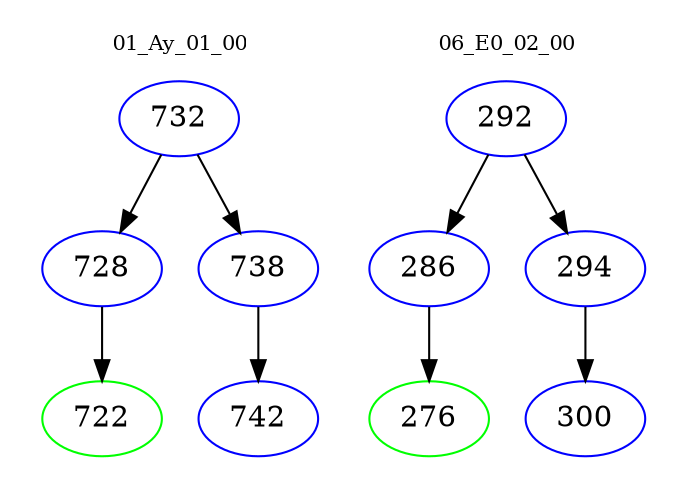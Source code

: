 digraph{
subgraph cluster_0 {
color = white
label = "01_Ay_01_00";
fontsize=10;
T0_732 [label="732", color="blue"]
T0_732 -> T0_728 [color="black"]
T0_728 [label="728", color="blue"]
T0_728 -> T0_722 [color="black"]
T0_722 [label="722", color="green"]
T0_732 -> T0_738 [color="black"]
T0_738 [label="738", color="blue"]
T0_738 -> T0_742 [color="black"]
T0_742 [label="742", color="blue"]
}
subgraph cluster_1 {
color = white
label = "06_E0_02_00";
fontsize=10;
T1_292 [label="292", color="blue"]
T1_292 -> T1_286 [color="black"]
T1_286 [label="286", color="blue"]
T1_286 -> T1_276 [color="black"]
T1_276 [label="276", color="green"]
T1_292 -> T1_294 [color="black"]
T1_294 [label="294", color="blue"]
T1_294 -> T1_300 [color="black"]
T1_300 [label="300", color="blue"]
}
}
